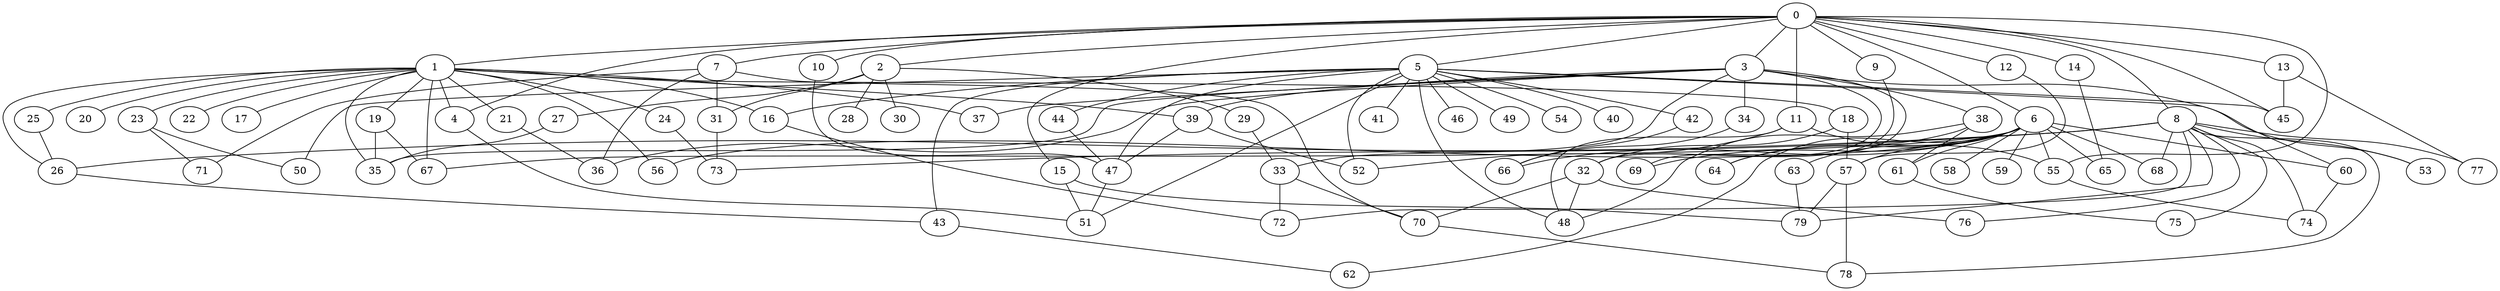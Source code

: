 
graph graphname {
    0 -- 1
0 -- 2
0 -- 3
0 -- 4
0 -- 5
0 -- 6
0 -- 7
0 -- 8
0 -- 9
0 -- 10
0 -- 11
0 -- 12
0 -- 13
0 -- 14
0 -- 15
0 -- 55
0 -- 45
1 -- 16
1 -- 17
1 -- 18
1 -- 19
1 -- 20
1 -- 21
1 -- 22
1 -- 23
1 -- 24
1 -- 25
1 -- 26
1 -- 37
1 -- 56
1 -- 67
1 -- 4
1 -- 39
1 -- 35
2 -- 27
2 -- 28
2 -- 29
2 -- 30
2 -- 31
3 -- 32
3 -- 34
3 -- 35
3 -- 36
3 -- 37
3 -- 38
3 -- 33
3 -- 39
3 -- 69
3 -- 60
4 -- 51
5 -- 40
5 -- 41
5 -- 42
5 -- 43
5 -- 44
5 -- 45
5 -- 46
5 -- 47
5 -- 48
5 -- 49
5 -- 50
5 -- 51
5 -- 52
5 -- 53
5 -- 54
5 -- 16
6 -- 64
6 -- 66
6 -- 67
6 -- 68
6 -- 69
6 -- 65
6 -- 55
6 -- 56
6 -- 57
6 -- 58
6 -- 59
6 -- 60
6 -- 61
6 -- 62
6 -- 63
7 -- 70
7 -- 71
7 -- 36
7 -- 31
8 -- 72
8 -- 73
8 -- 74
8 -- 75
8 -- 76
8 -- 77
8 -- 78
8 -- 79
8 -- 26
8 -- 68
8 -- 53
9 -- 32
10 -- 47
11 -- 52
11 -- 48
11 -- 55
12 -- 57
13 -- 45
13 -- 77
14 -- 65
15 -- 51
15 -- 79
16 -- 72
18 -- 57
18 -- 32
19 -- 35
19 -- 67
21 -- 36
23 -- 50
23 -- 71
24 -- 73
25 -- 26
26 -- 43
27 -- 35
29 -- 33
31 -- 73
32 -- 76
32 -- 48
32 -- 70
33 -- 72
33 -- 70
34 -- 66
38 -- 64
38 -- 48
38 -- 61
39 -- 52
39 -- 47
42 -- 66
43 -- 62
44 -- 47
47 -- 51
55 -- 74
57 -- 79
57 -- 78
60 -- 74
61 -- 75
63 -- 79
70 -- 78

}
